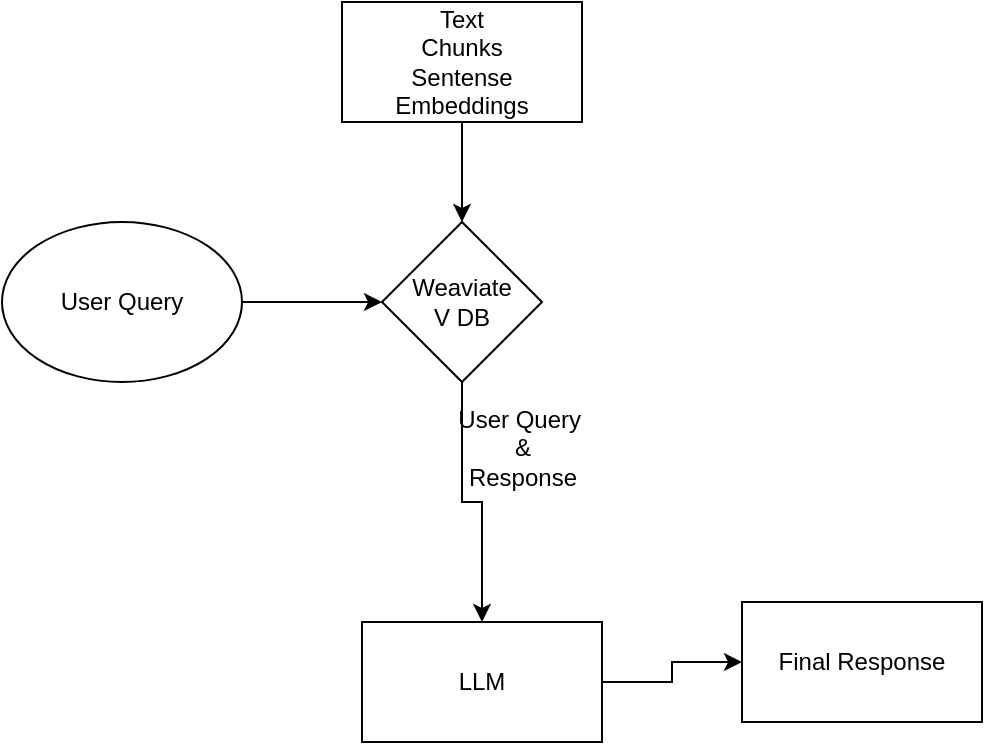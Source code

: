<mxfile version="24.7.7">
  <diagram id="ydvlngZNFCysD2Or8UdE" name="Page-1">
    <mxGraphModel dx="1075" dy="464" grid="1" gridSize="10" guides="1" tooltips="1" connect="1" arrows="1" fold="1" page="1" pageScale="1" pageWidth="850" pageHeight="1100" math="0" shadow="0">
      <root>
        <mxCell id="0" />
        <mxCell id="1" parent="0" />
        <mxCell id="d2pQDKBirSxjLwhveyEb-9" style="edgeStyle=orthogonalEdgeStyle;rounded=0;orthogonalLoop=1;jettySize=auto;html=1;" parent="1" source="d2pQDKBirSxjLwhveyEb-1" target="d2pQDKBirSxjLwhveyEb-10" edge="1">
          <mxGeometry relative="1" as="geometry">
            <mxPoint x="590" y="350" as="targetPoint" />
          </mxGeometry>
        </mxCell>
        <mxCell id="d2pQDKBirSxjLwhveyEb-1" value="LLM" style="rounded=0;whiteSpace=wrap;html=1;" parent="1" vertex="1">
          <mxGeometry x="340" y="330" width="120" height="60" as="geometry" />
        </mxCell>
        <mxCell id="d2pQDKBirSxjLwhveyEb-3" style="edgeStyle=orthogonalEdgeStyle;rounded=0;orthogonalLoop=1;jettySize=auto;html=1;" parent="1" source="d2pQDKBirSxjLwhveyEb-2" target="d2pQDKBirSxjLwhveyEb-4" edge="1">
          <mxGeometry relative="1" as="geometry">
            <mxPoint x="420" y="170" as="targetPoint" />
          </mxGeometry>
        </mxCell>
        <mxCell id="d2pQDKBirSxjLwhveyEb-2" value="Text&lt;div&gt;Chunks&lt;br&gt;Sentense Embeddings&lt;/div&gt;" style="rounded=0;whiteSpace=wrap;html=1;" parent="1" vertex="1">
          <mxGeometry x="330" y="20" width="120" height="60" as="geometry" />
        </mxCell>
        <mxCell id="d2pQDKBirSxjLwhveyEb-5" style="edgeStyle=orthogonalEdgeStyle;rounded=0;orthogonalLoop=1;jettySize=auto;html=1;entryX=0.5;entryY=0;entryDx=0;entryDy=0;" parent="1" source="d2pQDKBirSxjLwhveyEb-4" target="d2pQDKBirSxjLwhveyEb-1" edge="1">
          <mxGeometry relative="1" as="geometry">
            <mxPoint x="470" y="170" as="targetPoint" />
          </mxGeometry>
        </mxCell>
        <mxCell id="d2pQDKBirSxjLwhveyEb-4" value="Weaviate&lt;br&gt;V DB" style="rhombus;whiteSpace=wrap;html=1;" parent="1" vertex="1">
          <mxGeometry x="350" y="130" width="80" height="80" as="geometry" />
        </mxCell>
        <mxCell id="d2pQDKBirSxjLwhveyEb-7" style="edgeStyle=orthogonalEdgeStyle;rounded=0;orthogonalLoop=1;jettySize=auto;html=1;" parent="1" source="d2pQDKBirSxjLwhveyEb-6" target="d2pQDKBirSxjLwhveyEb-4" edge="1">
          <mxGeometry relative="1" as="geometry" />
        </mxCell>
        <mxCell id="d2pQDKBirSxjLwhveyEb-6" value="User Query" style="ellipse;whiteSpace=wrap;html=1;" parent="1" vertex="1">
          <mxGeometry x="160" y="130" width="120" height="80" as="geometry" />
        </mxCell>
        <mxCell id="d2pQDKBirSxjLwhveyEb-8" value="User Query&amp;nbsp;&lt;div&gt;&amp;amp;&lt;/div&gt;&lt;div&gt;Response&lt;/div&gt;" style="text;html=1;align=center;verticalAlign=middle;resizable=0;points=[];autosize=1;strokeColor=none;fillColor=none;" parent="1" vertex="1">
          <mxGeometry x="375" y="213" width="90" height="60" as="geometry" />
        </mxCell>
        <mxCell id="d2pQDKBirSxjLwhveyEb-10" value="Final Response" style="rounded=0;whiteSpace=wrap;html=1;" parent="1" vertex="1">
          <mxGeometry x="530" y="320" width="120" height="60" as="geometry" />
        </mxCell>
      </root>
    </mxGraphModel>
  </diagram>
</mxfile>
